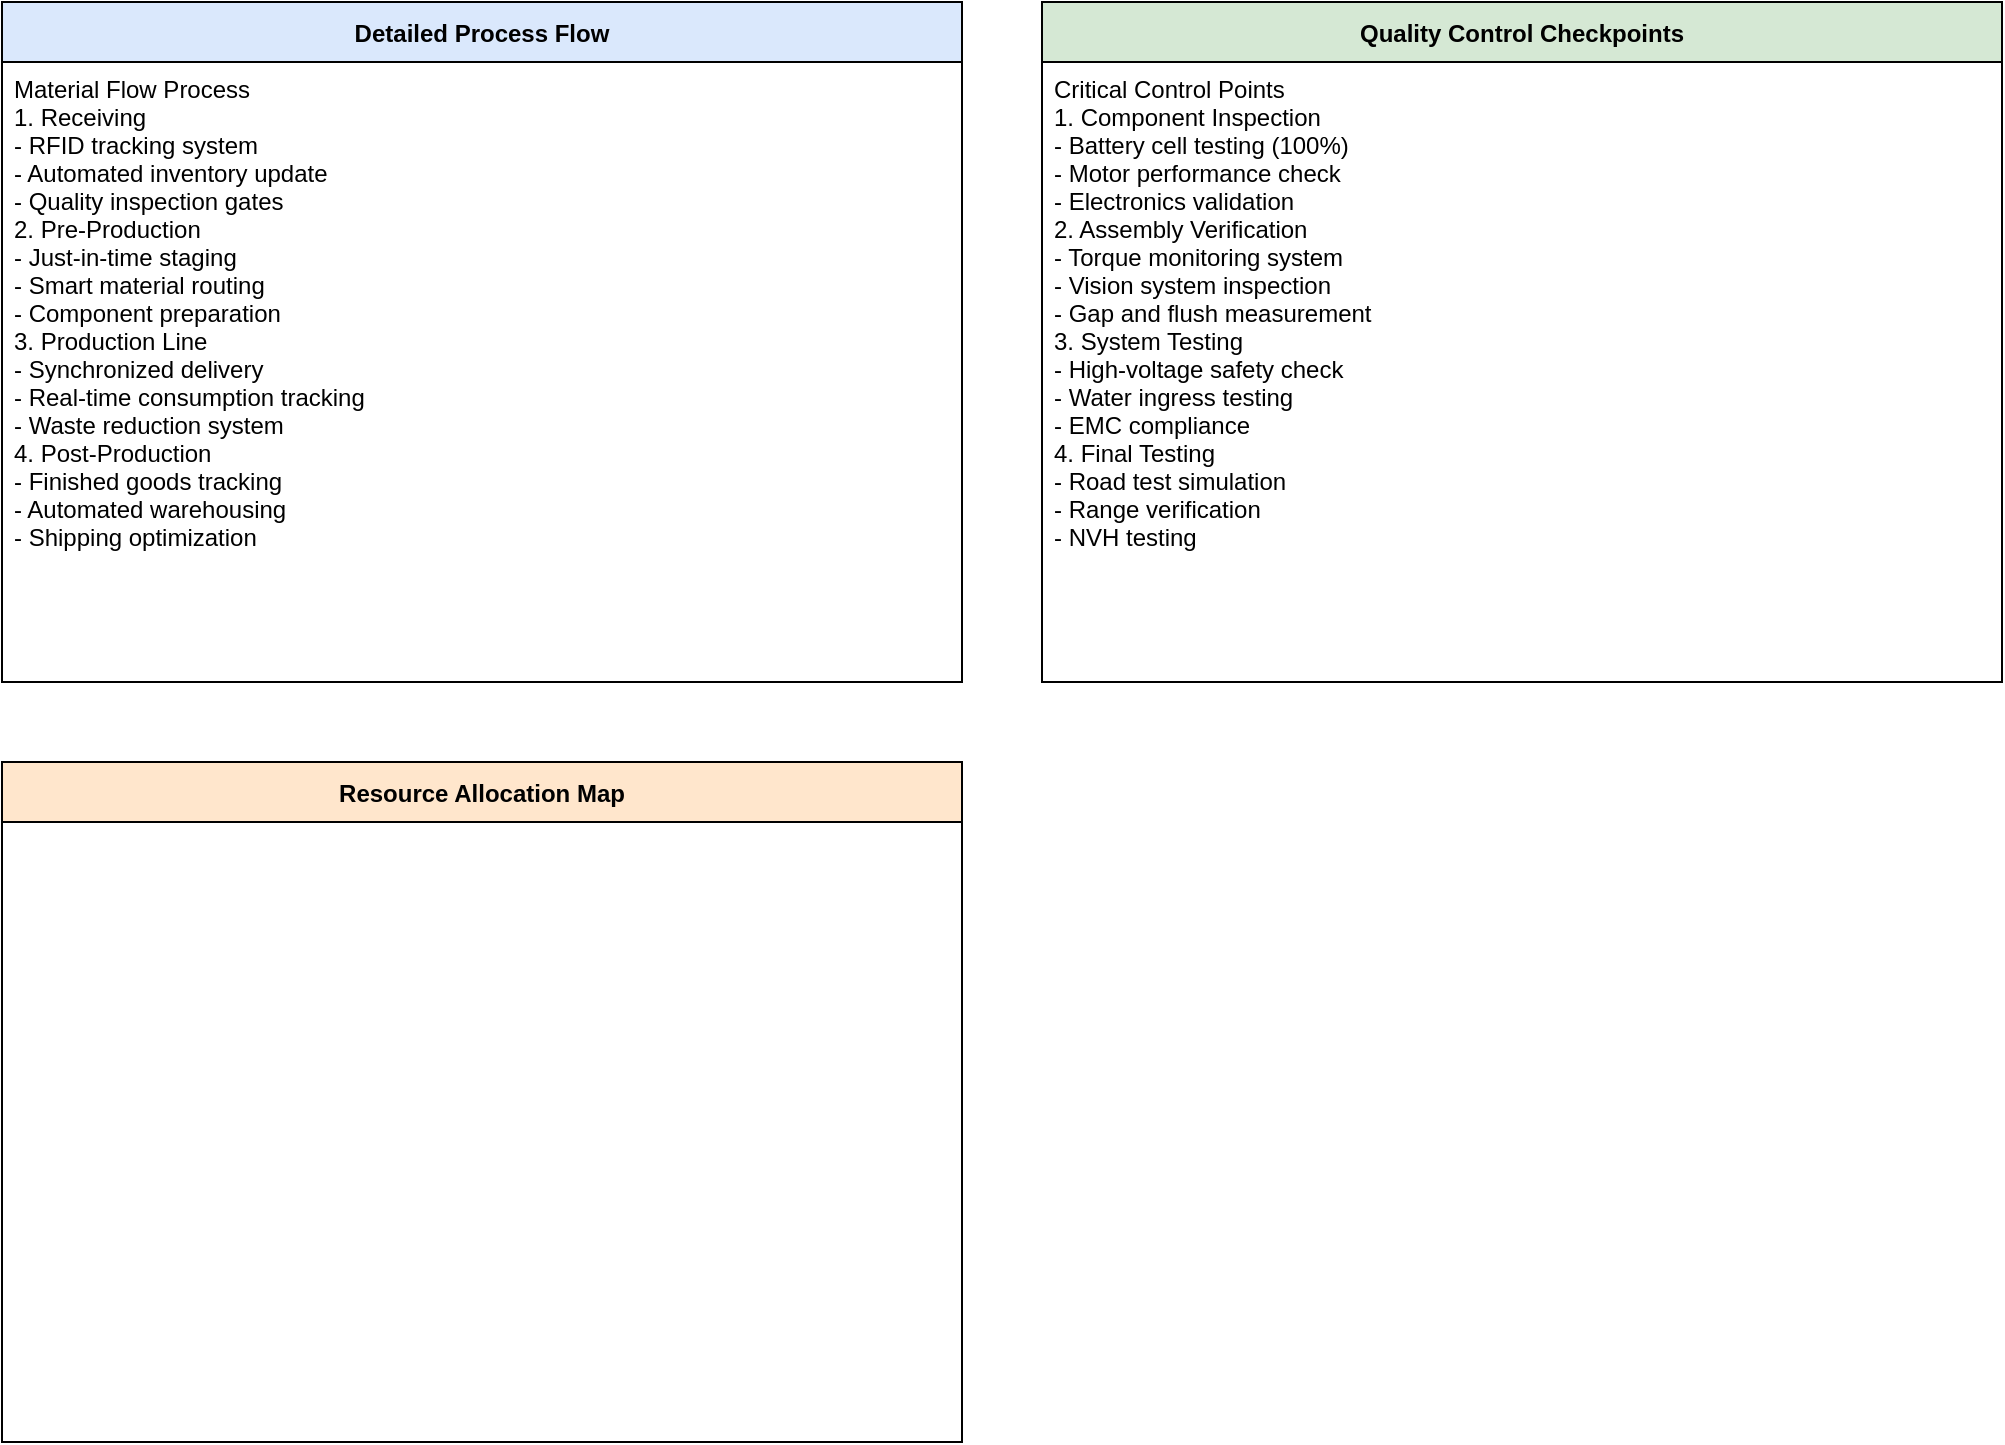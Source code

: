 <?xml version="1.0" encoding="UTF-8"?>
<mxfile version="21.1.9" type="device">
  <diagram id="eco_vehicle_process" name="Eco-Vehicle Process Control">
    <mxGraphModel dx="1200" dy="800" grid="1" gridSize="10" guides="1" tooltips="1" connect="1" arrows="1" fold="1" page="1" pageScale="1" pageWidth="1100" pageHeight="850" math="0" shadow="0">
      <root>
        <mxCell id="0"/>
        <mxCell id="1" parent="0"/>
        
        <!-- Detailed Process Flow -->
        <mxCell id="process_flow" value="Detailed Process Flow" style="swimlane;fontStyle=1;childLayout=stackLayout;horizontal=1;startSize=30;horizontalStack=0;resizeParent=1;resizeParentMax=0;resizeLast=0;collapsible=1;marginBottom=0;fillColor=#dae8fc;" vertex="1" parent="1">
          <mxGeometry x="40" y="40" width="480" height="340" as="geometry"/>
        </mxCell>
        <mxCell id="material_flow" value="Material Flow Process&#10;1. Receiving&#10;   - RFID tracking system&#10;   - Automated inventory update&#10;   - Quality inspection gates&#10;2. Pre-Production&#10;   - Just-in-time staging&#10;   - Smart material routing&#10;   - Component preparation&#10;3. Production Line&#10;   - Synchronized delivery&#10;   - Real-time consumption tracking&#10;   - Waste reduction system&#10;4. Post-Production&#10;   - Finished goods tracking&#10;   - Automated warehousing&#10;   - Shipping optimization" style="text;strokeColor=none;fillColor=none;align=left;verticalAlign=top;spacingLeft=4;spacingRight=4;overflow=hidden;rotatable=0;points=[[0,0.5],[1,0.5]];portConstraint=eastwest;" vertex="1" parent="process_flow">
          <mxGeometry y="30" width="480" height="310" as="geometry"/>
        </mxCell>

        <!-- Quality Control Checkpoints -->
        <mxCell id="quality_control" value="Quality Control Checkpoints" style="swimlane;fontStyle=1;childLayout=stackLayout;horizontal=1;startSize=30;horizontalStack=0;resizeParent=1;resizeParentMax=0;resizeLast=0;collapsible=1;marginBottom=0;fillColor=#d5e8d4;" vertex="1" parent="1">
          <mxGeometry x="560" y="40" width="480" height="340" as="geometry"/>
        </mxCell>
        <mxCell id="inspection_points" value="Critical Control Points&#10;1. Component Inspection&#10;   - Battery cell testing (100%)&#10;   - Motor performance check&#10;   - Electronics validation&#10;2. Assembly Verification&#10;   - Torque monitoring system&#10;   - Vision system inspection&#10;   - Gap and flush measurement&#10;3. System Testing&#10;   - High-voltage safety check&#10;   - Water ingress testing&#10;   - EMC compliance&#10;4. Final Testing&#10;   - Road test simulation&#10;   - Range verification&#10;   - NVH testing" style="text;strokeColor=none;fillColor=none;align=left;verticalAlign=top;spacingLeft=4;spacingRight=4;overflow=hidden;rotatable=0;points=[[0,0.5],[1,0.5]];portConstraint=eastwest;" vertex="1" parent="quality_control">
          <mxGeometry y="30" width="480" height="310" as="geometry"/>
        </mxCell>

        <!-- Resource Allocation -->
        <mxCell id="resource_allocation" value="Resource Allocation Map" style="swimlane;fontStyle=1;childLayout=stackLayout;horizontal=1;startSize=30;horizontalStack=0;resizeParent=1;resizeParentMax=0;resizeLast=0;collapsible=1;marginBottom=0;fillColor=#ffe6cc;" vertex="1" parent="1">
          <mxGeometry x="40" y="420" width="480" height="340" as="geometry"/>
        </mxCell>
        <mxCell id="resources" value="Resource Distribution&#10;1. Human Capital&#10;   - Skilled operators: 45%&#10;   - Technical specialists: 25%&#10;   - Quality control: 15%&#10;   - Support staff: 15%&#10;2. Equipment&#10;   - Robotics systems: 40%&#10;   - Testing equipment: 25%&#10;   - Material handling: 20%&#10;   - Maintenance tools: 15%&#10;3. Technology&#10;   - Production control: 35%&#10;   - Quality systems: 30%&#10;   - Data analytics: 20%&#10;   - IoT infrastructure: 15%&#10;4. Budget Allocation&#10;   - Direct materials: 45%&#10;   - Labor: 25%&#10;   - Overhead: 20%&#10;   - R&D: 10%" style="text;strokeColor=none;fillColor=none;align=left;verticalAlign=top;spacingLeft=4;spacingRight=4;overflow=hidden;rotatable=0;points=[[0,0.5],[1,0.5]];portConstraint=eastwest;" vertex="1" parent="resource_allocation">
          <mxGeometry y="30" width="480" height="310" as="geometry"/>
        </mxCell>

        <!-- Risk Mitigation -->
        <mxCell id="risk_mitigation" value="Risk Mitigation Strategy" style="swimlane;fontStyle=1;childLayout=stackLayout;horizontal=1;startSize=30;horizontalStack=0;resizeParent=1;resizeParentMax=0;resizeLast=0;collapsible=1;marginBottom=0;fillColor=#f8cecc;" vertex="1" parent="1">
          <mxGeometry x="560" y="420" width="480" height="340" as="geometry"/>
        </mxCell>
        <mxCell id="risk_strategies" value="Risk Management Framework&#10;1. Supply Chain Risks&#10;   - Dual sourcing strategy&#10;   - Local supplier development&#10;   - Buffer inventory management&#10;   - Real-time monitoring system&#10;2. Production Risks&#10;   - Predictive maintenance&#10;   - Backup power systems&#10;   - Cross-trained workforce&#10;   - Modular line design&#10;3. Quality Risks&#10;   - Early warning systems&#10;   - Statistical process control&#10;   - Failure mode analysis&#10;   - Continuous monitoring&#10;4. Market Risks&#10;   - Flexible production capacity&#10;   - Product diversification&#10;   - Market intelligence system&#10;   - Dynamic pricing strategy" style="text;strokeColor=none;fillColor=none;align=left;verticalAlign=top;spacingLeft=4;spacingRight=4;overflow=hidden;rotatable=0;points=[[0,0.5],[1,0.5]];portConstraint=eastwest;" vertex="1" parent="risk_mitigation">
          <mxGeometry y="30" width="480" height="310" as="geometry"/>
        </mxCell>

        <!-- KPI Dashboard -->
        <mxCell id="kpi_dashboard" value="Key Performance Indicators" style="swimlane;fontStyle=1;childLayout=stackLayout;horizontal=1;startSize=30;horizontalStack=0;resizeParent=1;resizeParentMax=0;resizeLast=0;collapsible=1;marginBottom=0;fillColor=#e1d5e7;" vertex="1" parent="1">
          <mxGeometry x="40" y="800" width="480" height="200" as="geometry"/>
        </mxCell>
        <mxCell id="metrics" value="Production Metrics&#10;- Overall Equipment Effectiveness (OEE): 85%&#10;- First Time Through (FTT): 92%&#10;- Defects Per Million Opportunities (DPMO): &lt;50&#10;- Production Cycle Time: 24 hours&#10;- Energy Efficiency: 95%&#10;- Material Utilization: 98%&#10;- Labor Productivity: 95%&#10;- Quality Rating: 99.9%&#10;- On-Time Delivery: 98%" style="text;strokeColor=none;fillColor=none;align=left;verticalAlign=top;spacingLeft=4;spacingRight=4;overflow=hidden;rotatable=0;points=[[0,0.5],[1,0.5]];portConstraint=eastwest;" vertex="1" parent="kpi_dashboard">
          <mxGeometry y="30" width="480" height="170" as="geometry"/>
        </mxCell>

        <!-- Continuous Improvement -->
        <mxCell id="improvement" value="Continuous Improvement System" style="swimlane;fontStyle=1;childLayout=stackLayout;horizontal=1;startSize=30;horizontalStack=0;resizeParent=1;resizeParentMax=0;resizeLast=0;collapsible=1;marginBottom=0;fillColor=#fff2cc;" vertex="1" parent="1">
          <mxGeometry x="560" y="800" width="480" height="200" as="geometry"/>
        </mxCell>
        <mxCell id="kaizen" value="Kaizen Implementation&#10;- Daily improvement meetings&#10;- Employee suggestion system&#10;- Rapid implementation process&#10;- Success metrics tracking&#10;- Knowledge sharing platform&#10;- Innovation rewards program&#10;- Cross-functional teams&#10;- Best practice standardization&#10;- Regular process audits" style="text;strokeColor=none;fillColor=none;align=left;verticalAlign=top;spacingLeft=4;spacingRight=4;overflow=hidden;rotatable=0;points=[[0,0.5],[1,0.5]];portConstraint=eastwest;" vertex="1" parent="improvement">
          <mxGeometry y="30" width="480" height="170" as="geometry"/>
        </mxCell>

      </root>
    </mxGraphModel>
  </diagram>
</mxfile>
